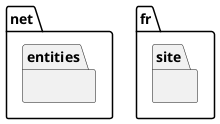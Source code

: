 {
  "sha1": "lvblfe345mzhbw8omrvep1mowkhr3t3",
  "insertion": {
    "when": "2024-06-03T18:59:34.579Z",
    "url": "https://forum.plantuml.net/10325/could-you-detail-namespace-declaration-management",
    "user": "plantuml@gmail.com"
  }
}
@startuml
namespace net {
}

namespace net.entities {
}

namespace fr.site {
}

@enduml
